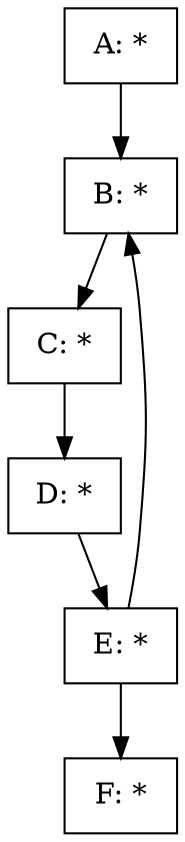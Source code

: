 digraph G{
A [label="A: *", shape="box", cond=true, getid=A]
B [label="B: *", shape="box", cond=true, getid="B"]
C [label="C: *", shape="box", cond=true, getid=C]
D [label="D: *", shape="box", cond=true, getid=D]
E [label="E: *", shape="box", cond=true, getid=E]
F [label="F: *", shape="box", cond=true, getid=F]

A -> B
B -> C
C -> D
D -> E
E -> B
E -> F
}
